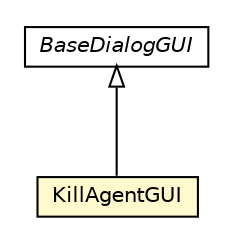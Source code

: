 #!/usr/local/bin/dot
#
# Class diagram 
# Generated by UMLGraph version R5_6_6-1-g9240c4 (http://www.umlgraph.org/)
#

digraph G {
	edge [fontname="Helvetica",fontsize=10,labelfontname="Helvetica",labelfontsize=10];
	node [fontname="Helvetica",fontsize=10,shape=plaintext];
	nodesep=0.25;
	ranksep=0.5;
	// jason.infra.centralised.KillAgentGUI
	c27111 [label=<<table title="jason.infra.centralised.KillAgentGUI" border="0" cellborder="1" cellspacing="0" cellpadding="2" port="p" bgcolor="lemonChiffon" href="./KillAgentGUI.html">
		<tr><td><table border="0" cellspacing="0" cellpadding="1">
<tr><td align="center" balign="center"> KillAgentGUI </td></tr>
		</table></td></tr>
		</table>>, URL="./KillAgentGUI.html", fontname="Helvetica", fontcolor="black", fontsize=10.0];
	// jason.infra.centralised.BaseDialogGUI
	c27119 [label=<<table title="jason.infra.centralised.BaseDialogGUI" border="0" cellborder="1" cellspacing="0" cellpadding="2" port="p" href="./BaseDialogGUI.html">
		<tr><td><table border="0" cellspacing="0" cellpadding="1">
<tr><td align="center" balign="center"><font face="Helvetica-Oblique"> BaseDialogGUI </font></td></tr>
		</table></td></tr>
		</table>>, URL="./BaseDialogGUI.html", fontname="Helvetica", fontcolor="black", fontsize=10.0];
	//jason.infra.centralised.KillAgentGUI extends jason.infra.centralised.BaseDialogGUI
	c27119:p -> c27111:p [dir=back,arrowtail=empty];
}

